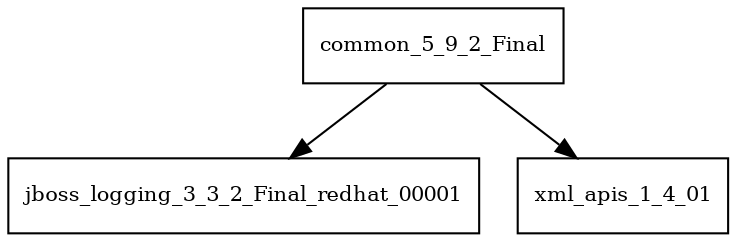 digraph common_5_9_2_Final_dependencies {
  node [shape = box, fontsize=10.0];
  common_5_9_2_Final -> jboss_logging_3_3_2_Final_redhat_00001;
  common_5_9_2_Final -> xml_apis_1_4_01;
}
